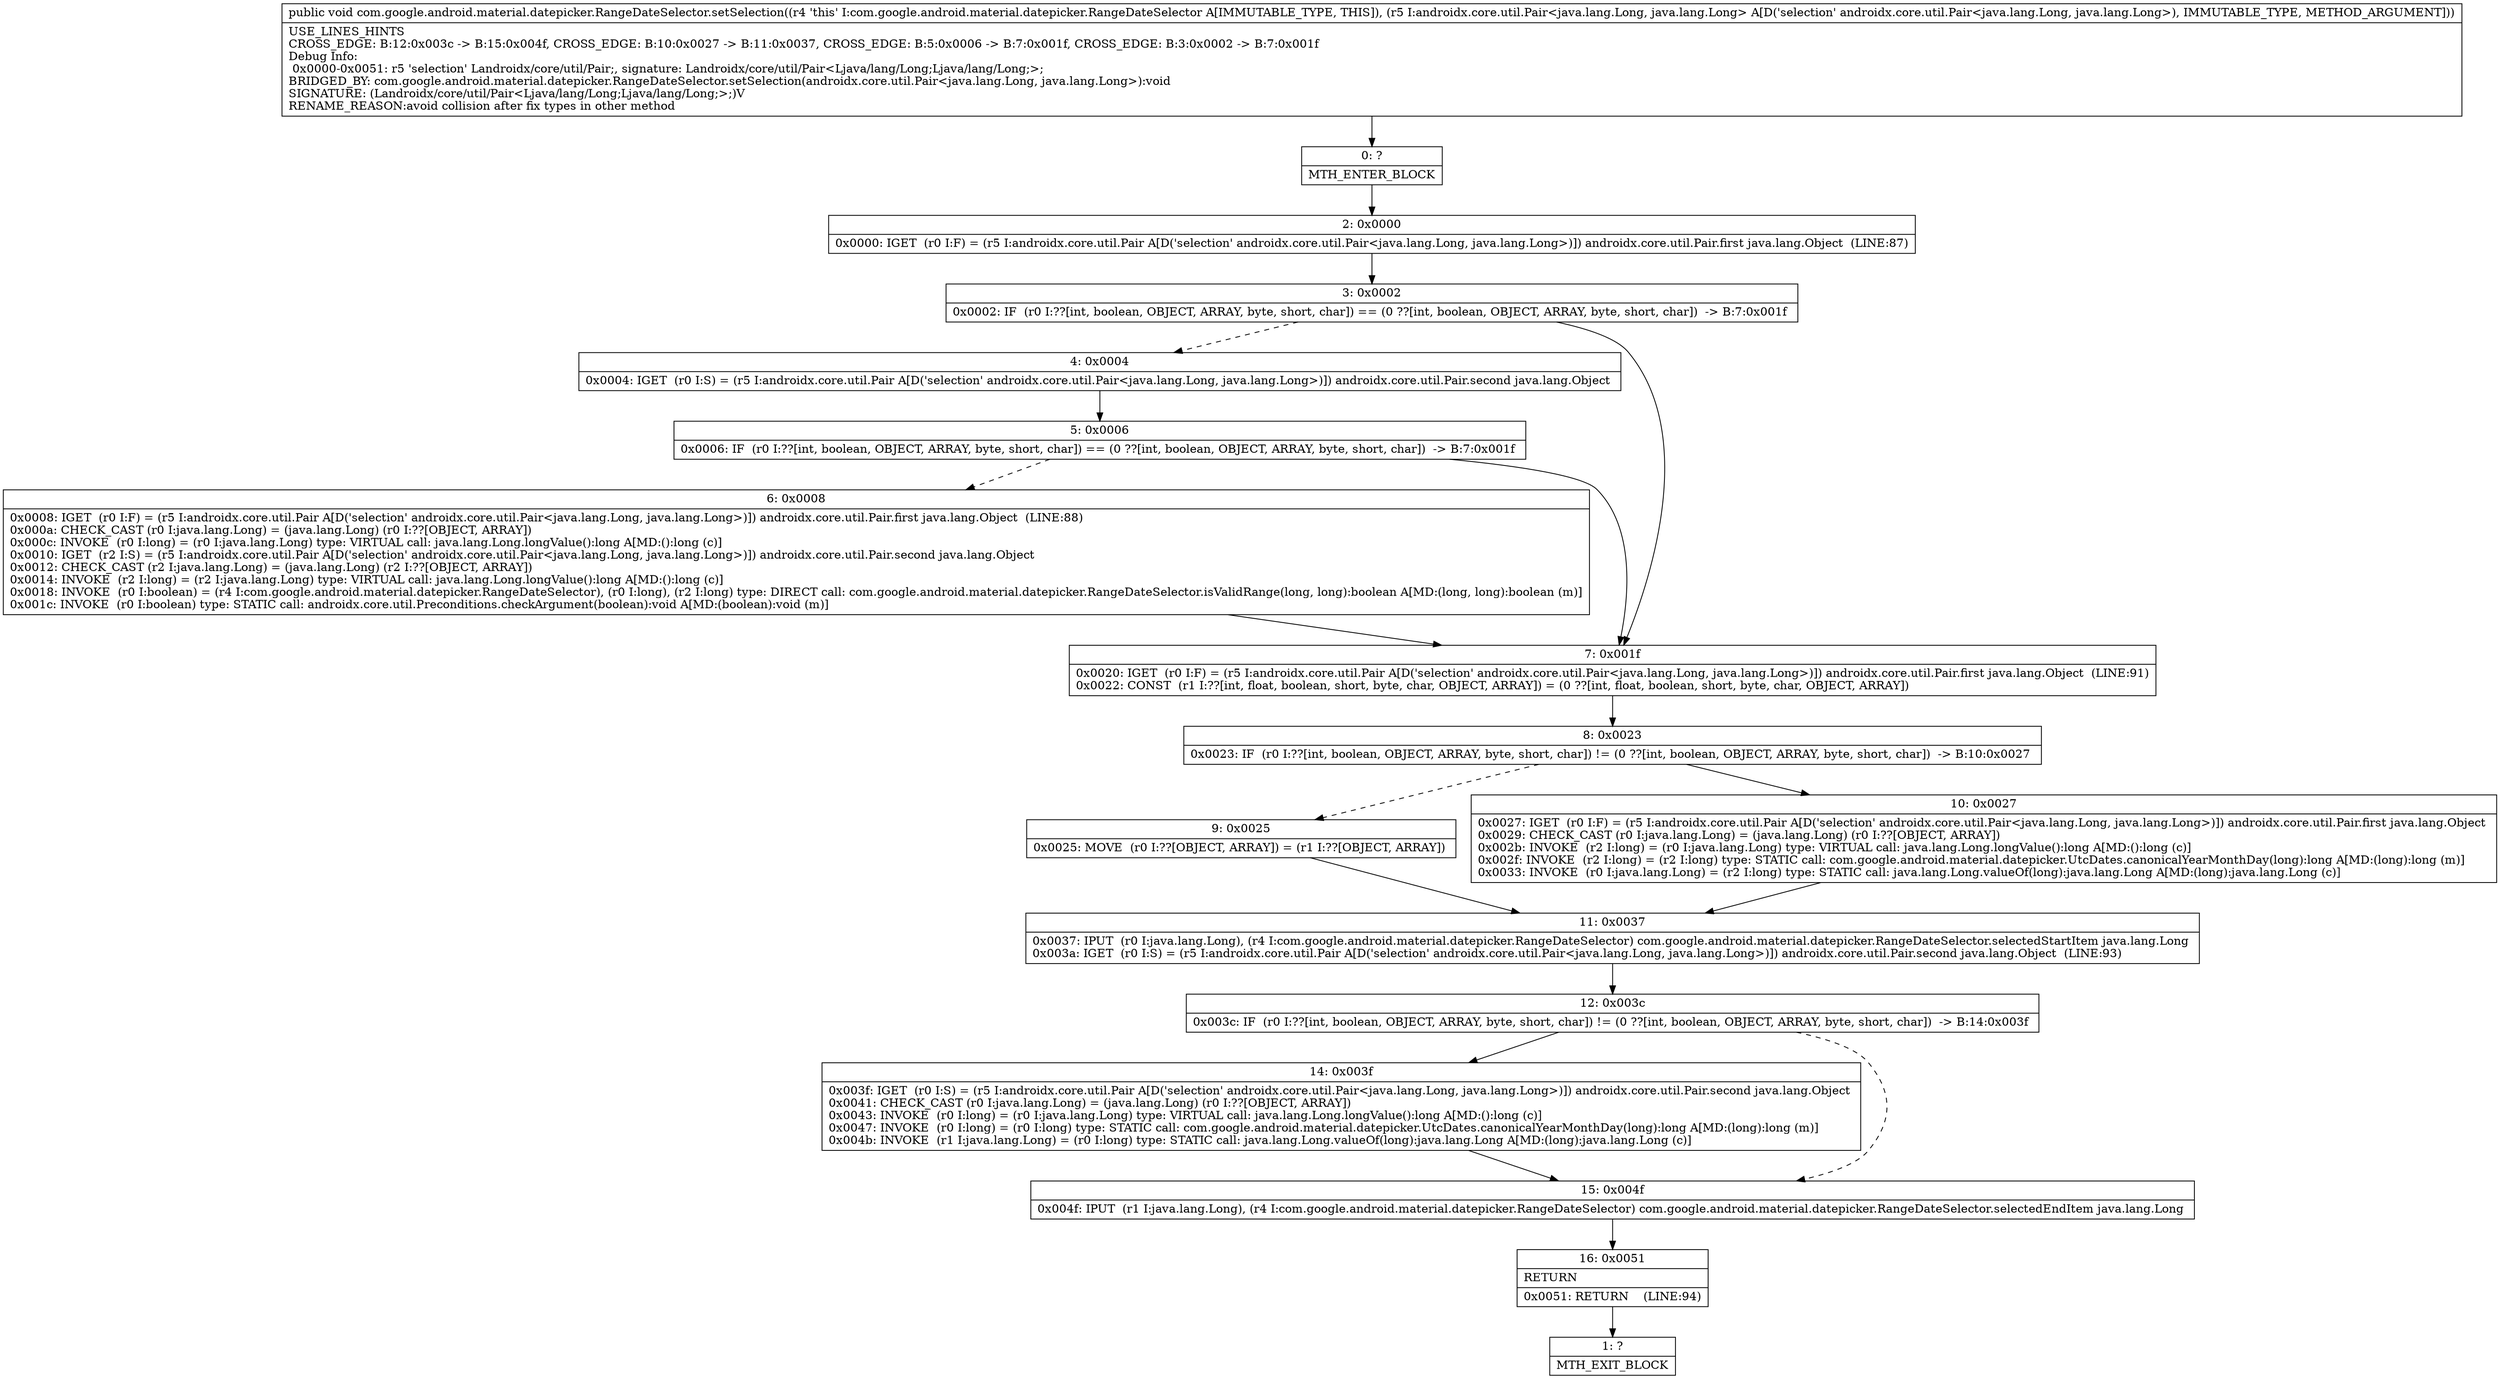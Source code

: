 digraph "CFG forcom.google.android.material.datepicker.RangeDateSelector.setSelection(Landroidx\/core\/util\/Pair;)V" {
Node_0 [shape=record,label="{0\:\ ?|MTH_ENTER_BLOCK\l}"];
Node_2 [shape=record,label="{2\:\ 0x0000|0x0000: IGET  (r0 I:F) = (r5 I:androidx.core.util.Pair A[D('selection' androidx.core.util.Pair\<java.lang.Long, java.lang.Long\>)]) androidx.core.util.Pair.first java.lang.Object  (LINE:87)\l}"];
Node_3 [shape=record,label="{3\:\ 0x0002|0x0002: IF  (r0 I:??[int, boolean, OBJECT, ARRAY, byte, short, char]) == (0 ??[int, boolean, OBJECT, ARRAY, byte, short, char])  \-\> B:7:0x001f \l}"];
Node_4 [shape=record,label="{4\:\ 0x0004|0x0004: IGET  (r0 I:S) = (r5 I:androidx.core.util.Pair A[D('selection' androidx.core.util.Pair\<java.lang.Long, java.lang.Long\>)]) androidx.core.util.Pair.second java.lang.Object \l}"];
Node_5 [shape=record,label="{5\:\ 0x0006|0x0006: IF  (r0 I:??[int, boolean, OBJECT, ARRAY, byte, short, char]) == (0 ??[int, boolean, OBJECT, ARRAY, byte, short, char])  \-\> B:7:0x001f \l}"];
Node_6 [shape=record,label="{6\:\ 0x0008|0x0008: IGET  (r0 I:F) = (r5 I:androidx.core.util.Pair A[D('selection' androidx.core.util.Pair\<java.lang.Long, java.lang.Long\>)]) androidx.core.util.Pair.first java.lang.Object  (LINE:88)\l0x000a: CHECK_CAST (r0 I:java.lang.Long) = (java.lang.Long) (r0 I:??[OBJECT, ARRAY]) \l0x000c: INVOKE  (r0 I:long) = (r0 I:java.lang.Long) type: VIRTUAL call: java.lang.Long.longValue():long A[MD:():long (c)]\l0x0010: IGET  (r2 I:S) = (r5 I:androidx.core.util.Pair A[D('selection' androidx.core.util.Pair\<java.lang.Long, java.lang.Long\>)]) androidx.core.util.Pair.second java.lang.Object \l0x0012: CHECK_CAST (r2 I:java.lang.Long) = (java.lang.Long) (r2 I:??[OBJECT, ARRAY]) \l0x0014: INVOKE  (r2 I:long) = (r2 I:java.lang.Long) type: VIRTUAL call: java.lang.Long.longValue():long A[MD:():long (c)]\l0x0018: INVOKE  (r0 I:boolean) = (r4 I:com.google.android.material.datepicker.RangeDateSelector), (r0 I:long), (r2 I:long) type: DIRECT call: com.google.android.material.datepicker.RangeDateSelector.isValidRange(long, long):boolean A[MD:(long, long):boolean (m)]\l0x001c: INVOKE  (r0 I:boolean) type: STATIC call: androidx.core.util.Preconditions.checkArgument(boolean):void A[MD:(boolean):void (m)]\l}"];
Node_7 [shape=record,label="{7\:\ 0x001f|0x0020: IGET  (r0 I:F) = (r5 I:androidx.core.util.Pair A[D('selection' androidx.core.util.Pair\<java.lang.Long, java.lang.Long\>)]) androidx.core.util.Pair.first java.lang.Object  (LINE:91)\l0x0022: CONST  (r1 I:??[int, float, boolean, short, byte, char, OBJECT, ARRAY]) = (0 ??[int, float, boolean, short, byte, char, OBJECT, ARRAY]) \l}"];
Node_8 [shape=record,label="{8\:\ 0x0023|0x0023: IF  (r0 I:??[int, boolean, OBJECT, ARRAY, byte, short, char]) != (0 ??[int, boolean, OBJECT, ARRAY, byte, short, char])  \-\> B:10:0x0027 \l}"];
Node_9 [shape=record,label="{9\:\ 0x0025|0x0025: MOVE  (r0 I:??[OBJECT, ARRAY]) = (r1 I:??[OBJECT, ARRAY]) \l}"];
Node_11 [shape=record,label="{11\:\ 0x0037|0x0037: IPUT  (r0 I:java.lang.Long), (r4 I:com.google.android.material.datepicker.RangeDateSelector) com.google.android.material.datepicker.RangeDateSelector.selectedStartItem java.lang.Long \l0x003a: IGET  (r0 I:S) = (r5 I:androidx.core.util.Pair A[D('selection' androidx.core.util.Pair\<java.lang.Long, java.lang.Long\>)]) androidx.core.util.Pair.second java.lang.Object  (LINE:93)\l}"];
Node_12 [shape=record,label="{12\:\ 0x003c|0x003c: IF  (r0 I:??[int, boolean, OBJECT, ARRAY, byte, short, char]) != (0 ??[int, boolean, OBJECT, ARRAY, byte, short, char])  \-\> B:14:0x003f \l}"];
Node_14 [shape=record,label="{14\:\ 0x003f|0x003f: IGET  (r0 I:S) = (r5 I:androidx.core.util.Pair A[D('selection' androidx.core.util.Pair\<java.lang.Long, java.lang.Long\>)]) androidx.core.util.Pair.second java.lang.Object \l0x0041: CHECK_CAST (r0 I:java.lang.Long) = (java.lang.Long) (r0 I:??[OBJECT, ARRAY]) \l0x0043: INVOKE  (r0 I:long) = (r0 I:java.lang.Long) type: VIRTUAL call: java.lang.Long.longValue():long A[MD:():long (c)]\l0x0047: INVOKE  (r0 I:long) = (r0 I:long) type: STATIC call: com.google.android.material.datepicker.UtcDates.canonicalYearMonthDay(long):long A[MD:(long):long (m)]\l0x004b: INVOKE  (r1 I:java.lang.Long) = (r0 I:long) type: STATIC call: java.lang.Long.valueOf(long):java.lang.Long A[MD:(long):java.lang.Long (c)]\l}"];
Node_15 [shape=record,label="{15\:\ 0x004f|0x004f: IPUT  (r1 I:java.lang.Long), (r4 I:com.google.android.material.datepicker.RangeDateSelector) com.google.android.material.datepicker.RangeDateSelector.selectedEndItem java.lang.Long \l}"];
Node_16 [shape=record,label="{16\:\ 0x0051|RETURN\l|0x0051: RETURN    (LINE:94)\l}"];
Node_1 [shape=record,label="{1\:\ ?|MTH_EXIT_BLOCK\l}"];
Node_10 [shape=record,label="{10\:\ 0x0027|0x0027: IGET  (r0 I:F) = (r5 I:androidx.core.util.Pair A[D('selection' androidx.core.util.Pair\<java.lang.Long, java.lang.Long\>)]) androidx.core.util.Pair.first java.lang.Object \l0x0029: CHECK_CAST (r0 I:java.lang.Long) = (java.lang.Long) (r0 I:??[OBJECT, ARRAY]) \l0x002b: INVOKE  (r2 I:long) = (r0 I:java.lang.Long) type: VIRTUAL call: java.lang.Long.longValue():long A[MD:():long (c)]\l0x002f: INVOKE  (r2 I:long) = (r2 I:long) type: STATIC call: com.google.android.material.datepicker.UtcDates.canonicalYearMonthDay(long):long A[MD:(long):long (m)]\l0x0033: INVOKE  (r0 I:java.lang.Long) = (r2 I:long) type: STATIC call: java.lang.Long.valueOf(long):java.lang.Long A[MD:(long):java.lang.Long (c)]\l}"];
MethodNode[shape=record,label="{public void com.google.android.material.datepicker.RangeDateSelector.setSelection((r4 'this' I:com.google.android.material.datepicker.RangeDateSelector A[IMMUTABLE_TYPE, THIS]), (r5 I:androidx.core.util.Pair\<java.lang.Long, java.lang.Long\> A[D('selection' androidx.core.util.Pair\<java.lang.Long, java.lang.Long\>), IMMUTABLE_TYPE, METHOD_ARGUMENT]))  | USE_LINES_HINTS\lCROSS_EDGE: B:12:0x003c \-\> B:15:0x004f, CROSS_EDGE: B:10:0x0027 \-\> B:11:0x0037, CROSS_EDGE: B:5:0x0006 \-\> B:7:0x001f, CROSS_EDGE: B:3:0x0002 \-\> B:7:0x001f\lDebug Info:\l  0x0000\-0x0051: r5 'selection' Landroidx\/core\/util\/Pair;, signature: Landroidx\/core\/util\/Pair\<Ljava\/lang\/Long;Ljava\/lang\/Long;\>;\lBRIDGED_BY: com.google.android.material.datepicker.RangeDateSelector.setSelection(androidx.core.util.Pair\<java.lang.Long, java.lang.Long\>):void\lSIGNATURE: (Landroidx\/core\/util\/Pair\<Ljava\/lang\/Long;Ljava\/lang\/Long;\>;)V\lRENAME_REASON:avoid collision after fix types in other method\l}"];
MethodNode -> Node_0;Node_0 -> Node_2;
Node_2 -> Node_3;
Node_3 -> Node_4[style=dashed];
Node_3 -> Node_7;
Node_4 -> Node_5;
Node_5 -> Node_6[style=dashed];
Node_5 -> Node_7;
Node_6 -> Node_7;
Node_7 -> Node_8;
Node_8 -> Node_9[style=dashed];
Node_8 -> Node_10;
Node_9 -> Node_11;
Node_11 -> Node_12;
Node_12 -> Node_14;
Node_12 -> Node_15[style=dashed];
Node_14 -> Node_15;
Node_15 -> Node_16;
Node_16 -> Node_1;
Node_10 -> Node_11;
}

